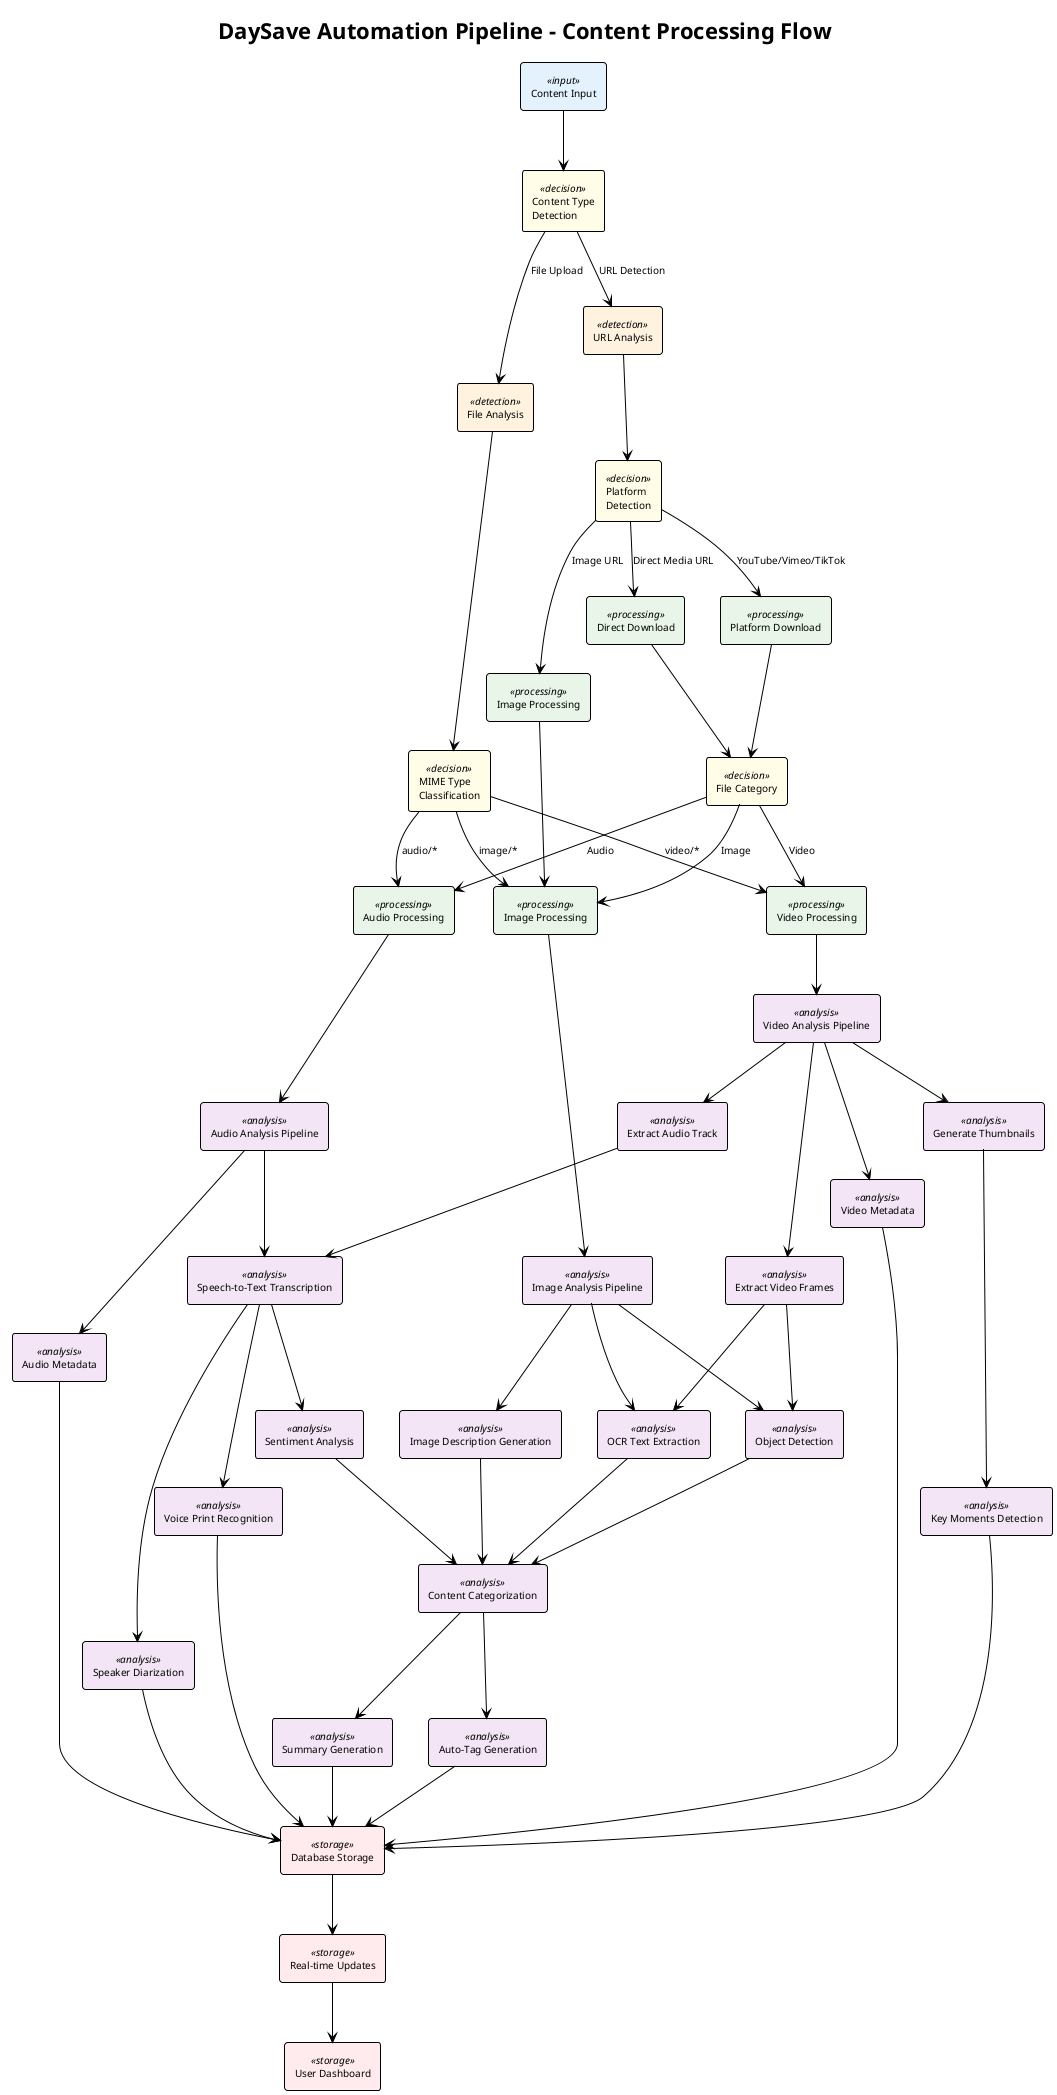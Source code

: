 @startuml DaySave Automation Pipeline
!theme plain
skinparam backgroundColor #FFFFFF
skinparam defaultFontName Arial
skinparam defaultFontSize 10

' Define colors for different processing types
skinparam rectangle {
    BackgroundColor<<input>> #E3F2FD
    BackgroundColor<<detection>> #FFF3E0
    BackgroundColor<<processing>> #E8F5E8
    BackgroundColor<<analysis>> #F3E5F5
    BackgroundColor<<storage>> #FFEBEE
    BackgroundColor<<decision>> #FFFDE7
}

title DaySave Automation Pipeline - Content Processing Flow

rectangle "Content Input" as A <<input>>
rectangle "Content Type\nDetection" as B <<decision>>
rectangle "URL Analysis" as C <<detection>>
rectangle "File Analysis" as D <<detection>>

rectangle "Platform\nDetection" as E <<decision>>
rectangle "Platform Download" as F <<processing>>
rectangle "Direct Download" as G <<processing>>
rectangle "Image Processing" as H <<processing>>

rectangle "MIME Type\nClassification" as I <<decision>>
rectangle "Video Processing" as J <<processing>>
rectangle "Audio Processing" as K <<processing>>
rectangle "Image Processing" as L <<processing>>

rectangle "File Category" as M <<decision>>

' Video Analysis Pipeline
rectangle "Video Analysis Pipeline" as N <<analysis>>
rectangle "Extract Audio Track" as Q <<analysis>>
rectangle "Extract Video Frames" as R <<analysis>>
rectangle "Generate Thumbnails" as S <<analysis>>
rectangle "Video Metadata" as T <<analysis>>

' Audio Analysis Pipeline  
rectangle "Audio Analysis Pipeline" as O <<analysis>>
rectangle "Audio Metadata" as Y <<analysis>>

' Image Analysis Pipeline
rectangle "Image Analysis Pipeline" as P <<analysis>>

' Advanced Analysis Components
rectangle "Speech-to-Text Transcription" as U <<analysis>>
rectangle "Object Detection" as V <<analysis>>
rectangle "OCR Text Extraction" as W <<analysis>>
rectangle "Key Moments Detection" as X <<analysis>>
rectangle "Image Description Generation" as Z <<analysis>>

' AI Processing
rectangle "Speaker Diarization" as AA <<analysis>>
rectangle "Voice Print Recognition" as BB <<analysis>>
rectangle "Sentiment Analysis" as CC <<analysis>>

' Content Intelligence
rectangle "Content Categorization" as DD <<analysis>>
rectangle "Auto-Tag Generation" as EE <<analysis>>
rectangle "Summary Generation" as FF <<analysis>>

' Output
rectangle "Database Storage" as GG <<storage>>
rectangle "Real-time Updates" as HH <<storage>>
rectangle "User Dashboard" as II <<storage>>

' Flow connections
A --> B
B --> C : URL Detection
B --> D : File Upload

C --> E
E --> F : YouTube/Vimeo/TikTok
E --> G : Direct Media URL
E --> H : Image URL

D --> I
I --> J : video/*
I --> K : audio/*
I --> L : image/*

F --> M
G --> M
H --> L

M --> J : Video
M --> K : Audio
M --> L : Image

J --> N
K --> O
L --> P

' Video processing flows
N --> Q
N --> R
N --> S
N --> T

Q --> U
R --> V
R --> W
S --> X

' Audio processing flows
O --> U
O --> Y

' Image processing flows
P --> V
P --> W
P --> Z

' Advanced analysis flows
U --> AA
U --> BB
U --> CC

' Content intelligence flows
V --> DD
W --> DD
Z --> DD
CC --> DD

DD --> EE
DD --> FF

' Storage flows
AA --> GG
BB --> GG
X --> GG
Y --> GG
T --> GG
EE --> GG
FF --> GG

GG --> HH
HH --> II

@enduml
